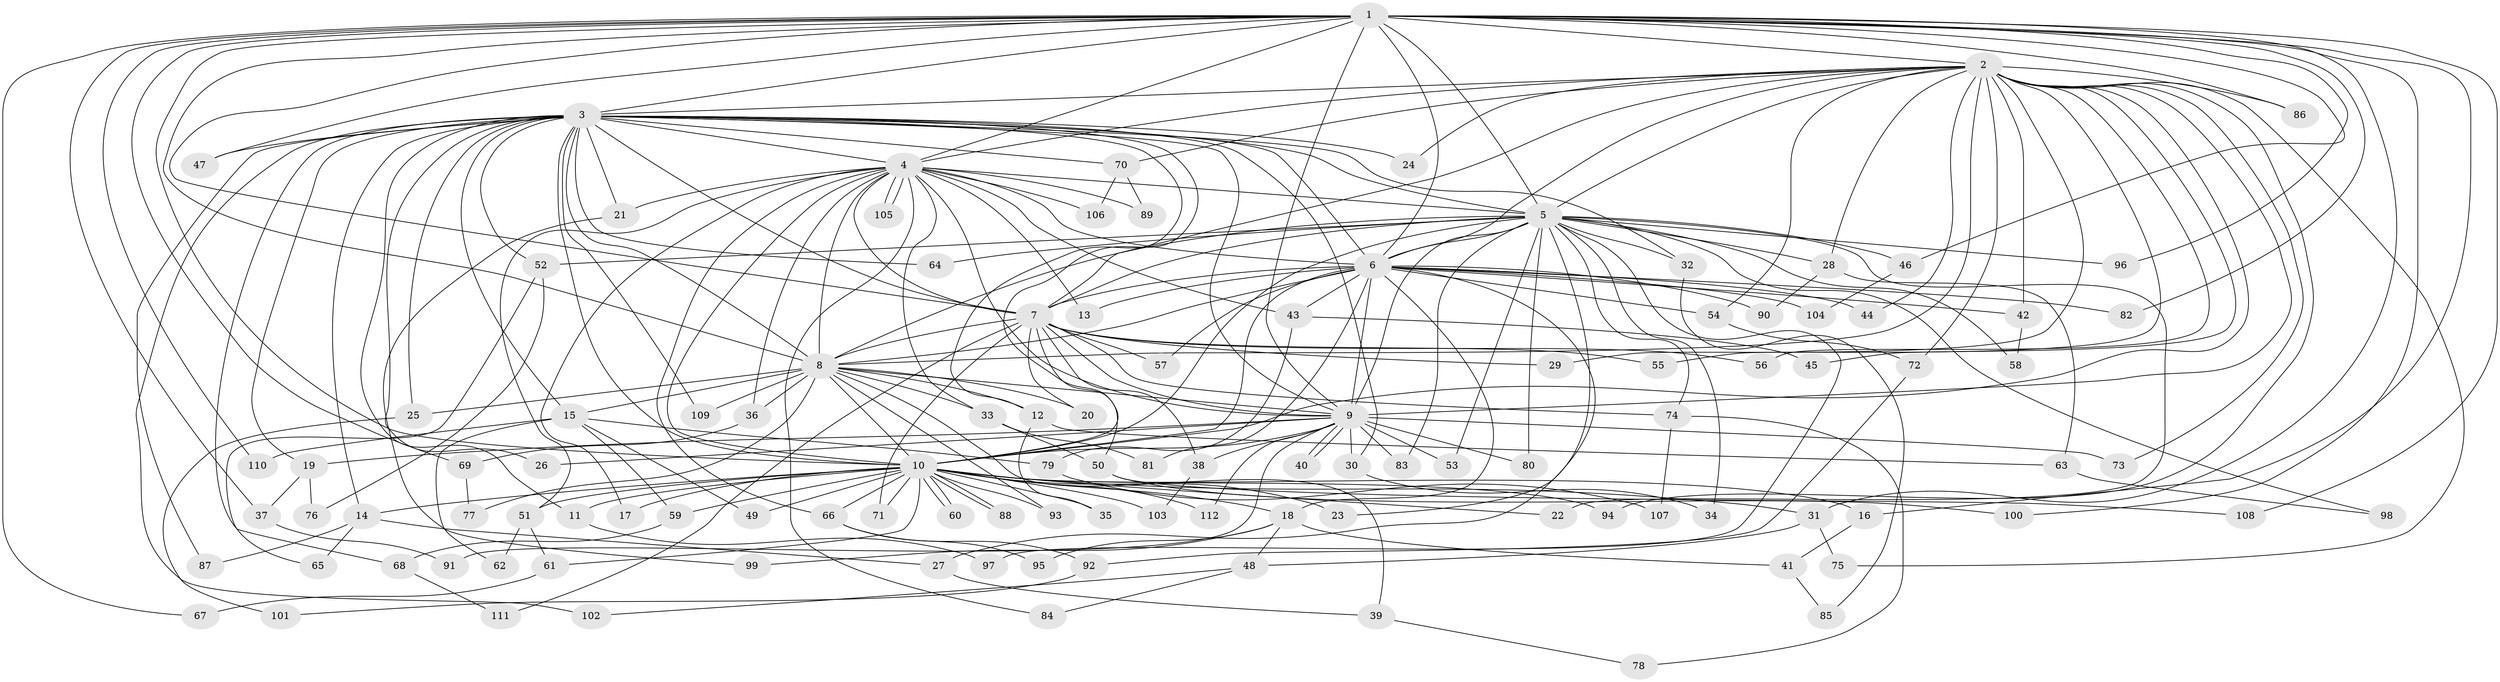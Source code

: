 // Generated by graph-tools (version 1.1) at 2025/46/03/09/25 04:46:40]
// undirected, 112 vertices, 249 edges
graph export_dot {
graph [start="1"]
  node [color=gray90,style=filled];
  1;
  2;
  3;
  4;
  5;
  6;
  7;
  8;
  9;
  10;
  11;
  12;
  13;
  14;
  15;
  16;
  17;
  18;
  19;
  20;
  21;
  22;
  23;
  24;
  25;
  26;
  27;
  28;
  29;
  30;
  31;
  32;
  33;
  34;
  35;
  36;
  37;
  38;
  39;
  40;
  41;
  42;
  43;
  44;
  45;
  46;
  47;
  48;
  49;
  50;
  51;
  52;
  53;
  54;
  55;
  56;
  57;
  58;
  59;
  60;
  61;
  62;
  63;
  64;
  65;
  66;
  67;
  68;
  69;
  70;
  71;
  72;
  73;
  74;
  75;
  76;
  77;
  78;
  79;
  80;
  81;
  82;
  83;
  84;
  85;
  86;
  87;
  88;
  89;
  90;
  91;
  92;
  93;
  94;
  95;
  96;
  97;
  98;
  99;
  100;
  101;
  102;
  103;
  104;
  105;
  106;
  107;
  108;
  109;
  110;
  111;
  112;
  1 -- 2;
  1 -- 3;
  1 -- 4;
  1 -- 5;
  1 -- 6;
  1 -- 7;
  1 -- 8;
  1 -- 9;
  1 -- 10;
  1 -- 16;
  1 -- 31;
  1 -- 37;
  1 -- 46;
  1 -- 47;
  1 -- 67;
  1 -- 69;
  1 -- 82;
  1 -- 86;
  1 -- 96;
  1 -- 100;
  1 -- 108;
  1 -- 110;
  2 -- 3;
  2 -- 4;
  2 -- 5;
  2 -- 6;
  2 -- 7;
  2 -- 8;
  2 -- 9;
  2 -- 10;
  2 -- 24;
  2 -- 28;
  2 -- 29;
  2 -- 42;
  2 -- 44;
  2 -- 45;
  2 -- 54;
  2 -- 55;
  2 -- 56;
  2 -- 70;
  2 -- 72;
  2 -- 73;
  2 -- 75;
  2 -- 86;
  2 -- 94;
  3 -- 4;
  3 -- 5;
  3 -- 6;
  3 -- 7;
  3 -- 8;
  3 -- 9;
  3 -- 10;
  3 -- 11;
  3 -- 12;
  3 -- 14;
  3 -- 15;
  3 -- 19;
  3 -- 21;
  3 -- 24;
  3 -- 25;
  3 -- 26;
  3 -- 30;
  3 -- 32;
  3 -- 47;
  3 -- 50;
  3 -- 52;
  3 -- 64;
  3 -- 68;
  3 -- 70;
  3 -- 87;
  3 -- 102;
  3 -- 109;
  4 -- 5;
  4 -- 6;
  4 -- 7;
  4 -- 8;
  4 -- 9;
  4 -- 10;
  4 -- 13;
  4 -- 17;
  4 -- 21;
  4 -- 33;
  4 -- 36;
  4 -- 43;
  4 -- 51;
  4 -- 66;
  4 -- 84;
  4 -- 89;
  4 -- 105;
  4 -- 105;
  4 -- 106;
  5 -- 6;
  5 -- 7;
  5 -- 8;
  5 -- 9;
  5 -- 10;
  5 -- 22;
  5 -- 23;
  5 -- 28;
  5 -- 32;
  5 -- 34;
  5 -- 46;
  5 -- 52;
  5 -- 53;
  5 -- 58;
  5 -- 64;
  5 -- 74;
  5 -- 80;
  5 -- 83;
  5 -- 96;
  5 -- 97;
  5 -- 98;
  6 -- 7;
  6 -- 8;
  6 -- 9;
  6 -- 10;
  6 -- 13;
  6 -- 18;
  6 -- 27;
  6 -- 42;
  6 -- 43;
  6 -- 44;
  6 -- 54;
  6 -- 57;
  6 -- 81;
  6 -- 82;
  6 -- 90;
  6 -- 104;
  7 -- 8;
  7 -- 9;
  7 -- 10;
  7 -- 20;
  7 -- 29;
  7 -- 38;
  7 -- 55;
  7 -- 56;
  7 -- 57;
  7 -- 71;
  7 -- 74;
  7 -- 111;
  8 -- 9;
  8 -- 10;
  8 -- 12;
  8 -- 15;
  8 -- 20;
  8 -- 25;
  8 -- 33;
  8 -- 36;
  8 -- 39;
  8 -- 77;
  8 -- 93;
  8 -- 109;
  9 -- 10;
  9 -- 19;
  9 -- 26;
  9 -- 30;
  9 -- 38;
  9 -- 40;
  9 -- 40;
  9 -- 53;
  9 -- 73;
  9 -- 80;
  9 -- 83;
  9 -- 91;
  9 -- 112;
  10 -- 11;
  10 -- 14;
  10 -- 16;
  10 -- 17;
  10 -- 18;
  10 -- 22;
  10 -- 23;
  10 -- 31;
  10 -- 35;
  10 -- 49;
  10 -- 51;
  10 -- 59;
  10 -- 60;
  10 -- 60;
  10 -- 61;
  10 -- 66;
  10 -- 71;
  10 -- 88;
  10 -- 88;
  10 -- 93;
  10 -- 94;
  10 -- 103;
  10 -- 112;
  11 -- 97;
  12 -- 35;
  12 -- 63;
  14 -- 27;
  14 -- 65;
  14 -- 87;
  15 -- 49;
  15 -- 59;
  15 -- 62;
  15 -- 79;
  15 -- 110;
  16 -- 41;
  18 -- 41;
  18 -- 48;
  18 -- 95;
  18 -- 99;
  19 -- 37;
  19 -- 76;
  21 -- 99;
  25 -- 101;
  27 -- 39;
  28 -- 63;
  28 -- 90;
  30 -- 34;
  31 -- 48;
  31 -- 75;
  32 -- 85;
  33 -- 50;
  33 -- 81;
  36 -- 69;
  37 -- 91;
  38 -- 103;
  39 -- 78;
  41 -- 85;
  42 -- 58;
  43 -- 45;
  43 -- 79;
  46 -- 104;
  48 -- 84;
  48 -- 102;
  50 -- 100;
  50 -- 108;
  51 -- 61;
  51 -- 62;
  52 -- 65;
  52 -- 76;
  54 -- 72;
  59 -- 68;
  61 -- 67;
  63 -- 98;
  66 -- 92;
  66 -- 95;
  68 -- 111;
  69 -- 77;
  70 -- 89;
  70 -- 106;
  72 -- 92;
  74 -- 78;
  74 -- 107;
  79 -- 107;
  92 -- 101;
}
